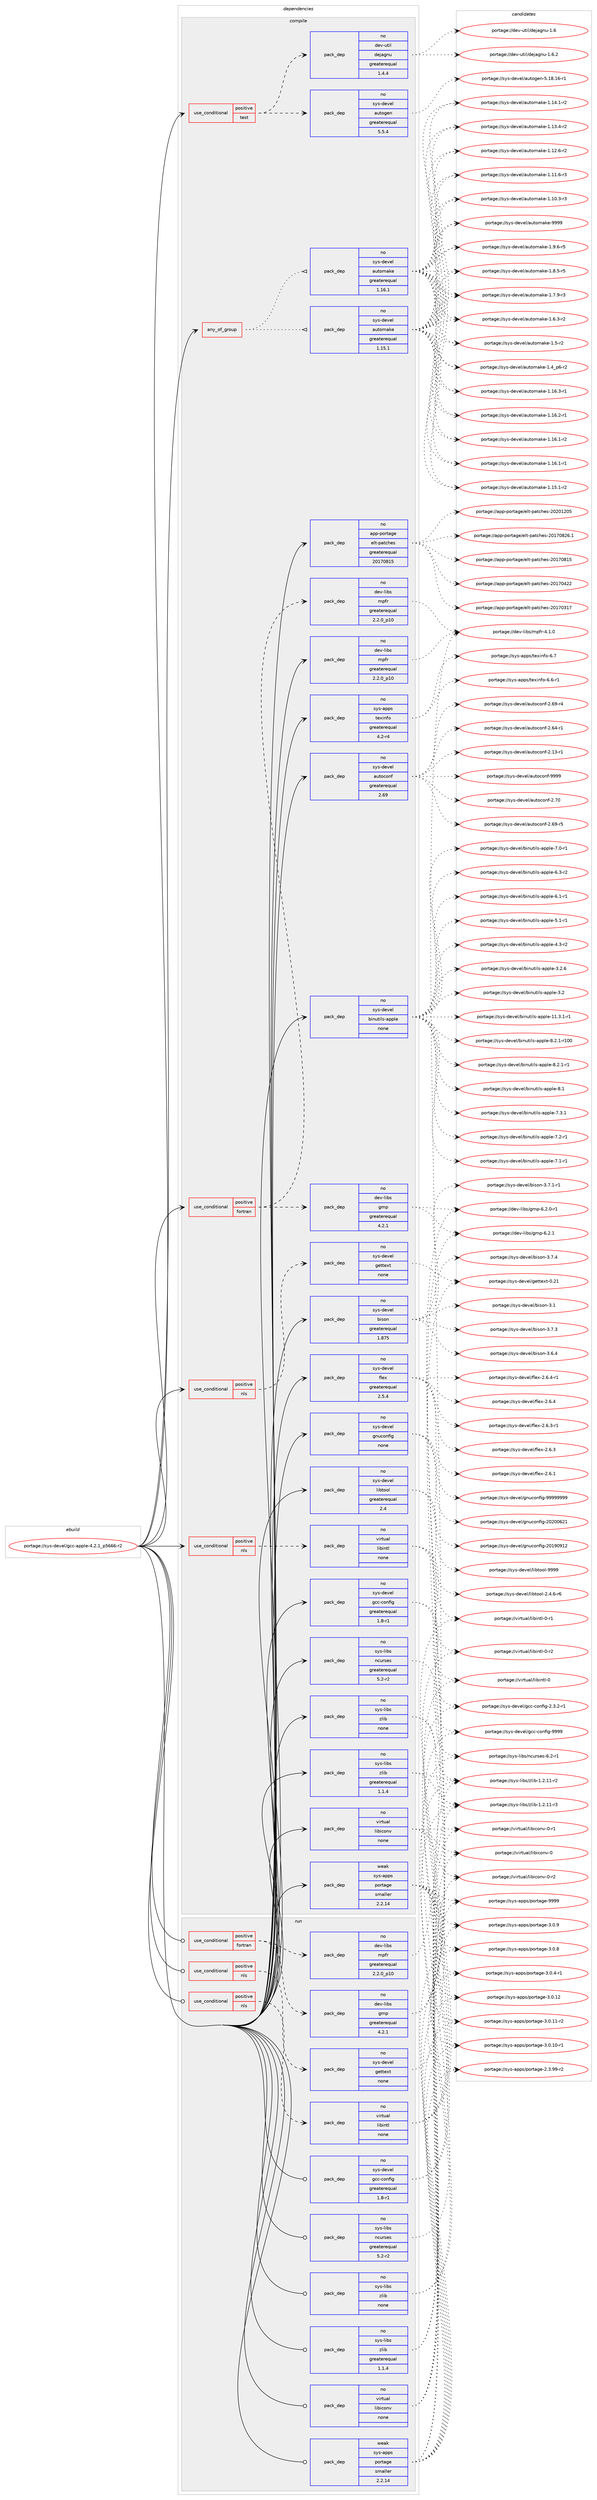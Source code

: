 digraph prolog {

# *************
# Graph options
# *************

newrank=true;
concentrate=true;
compound=true;
graph [rankdir=LR,fontname=Helvetica,fontsize=10,ranksep=1.5];#, ranksep=2.5, nodesep=0.2];
edge  [arrowhead=vee];
node  [fontname=Helvetica,fontsize=10];

# **********
# The ebuild
# **********

subgraph cluster_leftcol {
color=gray;
rank=same;
label=<<i>ebuild</i>>;
id [label="portage://sys-devel/gcc-apple-4.2.1_p5666-r2", color=red, width=4, href="../sys-devel/gcc-apple-4.2.1_p5666-r2.svg"];
}

# ****************
# The dependencies
# ****************

subgraph cluster_midcol {
color=gray;
label=<<i>dependencies</i>>;
subgraph cluster_compile {
fillcolor="#eeeeee";
style=filled;
label=<<i>compile</i>>;
subgraph any67 {
dependency4583 [label=<<TABLE BORDER="0" CELLBORDER="1" CELLSPACING="0" CELLPADDING="4"><TR><TD CELLPADDING="10">any_of_group</TD></TR></TABLE>>, shape=none, color=red];subgraph pack3448 {
dependency4584 [label=<<TABLE BORDER="0" CELLBORDER="1" CELLSPACING="0" CELLPADDING="4" WIDTH="220"><TR><TD ROWSPAN="6" CELLPADDING="30">pack_dep</TD></TR><TR><TD WIDTH="110">no</TD></TR><TR><TD>sys-devel</TD></TR><TR><TD>automake</TD></TR><TR><TD>greaterequal</TD></TR><TR><TD>1.16.1</TD></TR></TABLE>>, shape=none, color=blue];
}
dependency4583:e -> dependency4584:w [weight=20,style="dotted",arrowhead="oinv"];
subgraph pack3449 {
dependency4585 [label=<<TABLE BORDER="0" CELLBORDER="1" CELLSPACING="0" CELLPADDING="4" WIDTH="220"><TR><TD ROWSPAN="6" CELLPADDING="30">pack_dep</TD></TR><TR><TD WIDTH="110">no</TD></TR><TR><TD>sys-devel</TD></TR><TR><TD>automake</TD></TR><TR><TD>greaterequal</TD></TR><TR><TD>1.15.1</TD></TR></TABLE>>, shape=none, color=blue];
}
dependency4583:e -> dependency4585:w [weight=20,style="dotted",arrowhead="oinv"];
}
id:e -> dependency4583:w [weight=20,style="solid",arrowhead="vee"];
subgraph cond1060 {
dependency4586 [label=<<TABLE BORDER="0" CELLBORDER="1" CELLSPACING="0" CELLPADDING="4"><TR><TD ROWSPAN="3" CELLPADDING="10">use_conditional</TD></TR><TR><TD>positive</TD></TR><TR><TD>fortran</TD></TR></TABLE>>, shape=none, color=red];
subgraph pack3450 {
dependency4587 [label=<<TABLE BORDER="0" CELLBORDER="1" CELLSPACING="0" CELLPADDING="4" WIDTH="220"><TR><TD ROWSPAN="6" CELLPADDING="30">pack_dep</TD></TR><TR><TD WIDTH="110">no</TD></TR><TR><TD>dev-libs</TD></TR><TR><TD>gmp</TD></TR><TR><TD>greaterequal</TD></TR><TR><TD>4.2.1</TD></TR></TABLE>>, shape=none, color=blue];
}
dependency4586:e -> dependency4587:w [weight=20,style="dashed",arrowhead="vee"];
subgraph pack3451 {
dependency4588 [label=<<TABLE BORDER="0" CELLBORDER="1" CELLSPACING="0" CELLPADDING="4" WIDTH="220"><TR><TD ROWSPAN="6" CELLPADDING="30">pack_dep</TD></TR><TR><TD WIDTH="110">no</TD></TR><TR><TD>dev-libs</TD></TR><TR><TD>mpfr</TD></TR><TR><TD>greaterequal</TD></TR><TR><TD>2.2.0_p10</TD></TR></TABLE>>, shape=none, color=blue];
}
dependency4586:e -> dependency4588:w [weight=20,style="dashed",arrowhead="vee"];
}
id:e -> dependency4586:w [weight=20,style="solid",arrowhead="vee"];
subgraph cond1061 {
dependency4589 [label=<<TABLE BORDER="0" CELLBORDER="1" CELLSPACING="0" CELLPADDING="4"><TR><TD ROWSPAN="3" CELLPADDING="10">use_conditional</TD></TR><TR><TD>positive</TD></TR><TR><TD>nls</TD></TR></TABLE>>, shape=none, color=red];
subgraph pack3452 {
dependency4590 [label=<<TABLE BORDER="0" CELLBORDER="1" CELLSPACING="0" CELLPADDING="4" WIDTH="220"><TR><TD ROWSPAN="6" CELLPADDING="30">pack_dep</TD></TR><TR><TD WIDTH="110">no</TD></TR><TR><TD>sys-devel</TD></TR><TR><TD>gettext</TD></TR><TR><TD>none</TD></TR><TR><TD></TD></TR></TABLE>>, shape=none, color=blue];
}
dependency4589:e -> dependency4590:w [weight=20,style="dashed",arrowhead="vee"];
}
id:e -> dependency4589:w [weight=20,style="solid",arrowhead="vee"];
subgraph cond1062 {
dependency4591 [label=<<TABLE BORDER="0" CELLBORDER="1" CELLSPACING="0" CELLPADDING="4"><TR><TD ROWSPAN="3" CELLPADDING="10">use_conditional</TD></TR><TR><TD>positive</TD></TR><TR><TD>nls</TD></TR></TABLE>>, shape=none, color=red];
subgraph pack3453 {
dependency4592 [label=<<TABLE BORDER="0" CELLBORDER="1" CELLSPACING="0" CELLPADDING="4" WIDTH="220"><TR><TD ROWSPAN="6" CELLPADDING="30">pack_dep</TD></TR><TR><TD WIDTH="110">no</TD></TR><TR><TD>virtual</TD></TR><TR><TD>libintl</TD></TR><TR><TD>none</TD></TR><TR><TD></TD></TR></TABLE>>, shape=none, color=blue];
}
dependency4591:e -> dependency4592:w [weight=20,style="dashed",arrowhead="vee"];
}
id:e -> dependency4591:w [weight=20,style="solid",arrowhead="vee"];
subgraph cond1063 {
dependency4593 [label=<<TABLE BORDER="0" CELLBORDER="1" CELLSPACING="0" CELLPADDING="4"><TR><TD ROWSPAN="3" CELLPADDING="10">use_conditional</TD></TR><TR><TD>positive</TD></TR><TR><TD>test</TD></TR></TABLE>>, shape=none, color=red];
subgraph pack3454 {
dependency4594 [label=<<TABLE BORDER="0" CELLBORDER="1" CELLSPACING="0" CELLPADDING="4" WIDTH="220"><TR><TD ROWSPAN="6" CELLPADDING="30">pack_dep</TD></TR><TR><TD WIDTH="110">no</TD></TR><TR><TD>dev-util</TD></TR><TR><TD>dejagnu</TD></TR><TR><TD>greaterequal</TD></TR><TR><TD>1.4.4</TD></TR></TABLE>>, shape=none, color=blue];
}
dependency4593:e -> dependency4594:w [weight=20,style="dashed",arrowhead="vee"];
subgraph pack3455 {
dependency4595 [label=<<TABLE BORDER="0" CELLBORDER="1" CELLSPACING="0" CELLPADDING="4" WIDTH="220"><TR><TD ROWSPAN="6" CELLPADDING="30">pack_dep</TD></TR><TR><TD WIDTH="110">no</TD></TR><TR><TD>sys-devel</TD></TR><TR><TD>autogen</TD></TR><TR><TD>greaterequal</TD></TR><TR><TD>5.5.4</TD></TR></TABLE>>, shape=none, color=blue];
}
dependency4593:e -> dependency4595:w [weight=20,style="dashed",arrowhead="vee"];
}
id:e -> dependency4593:w [weight=20,style="solid",arrowhead="vee"];
subgraph pack3456 {
dependency4596 [label=<<TABLE BORDER="0" CELLBORDER="1" CELLSPACING="0" CELLPADDING="4" WIDTH="220"><TR><TD ROWSPAN="6" CELLPADDING="30">pack_dep</TD></TR><TR><TD WIDTH="110">no</TD></TR><TR><TD>app-portage</TD></TR><TR><TD>elt-patches</TD></TR><TR><TD>greaterequal</TD></TR><TR><TD>20170815</TD></TR></TABLE>>, shape=none, color=blue];
}
id:e -> dependency4596:w [weight=20,style="solid",arrowhead="vee"];
subgraph pack3457 {
dependency4597 [label=<<TABLE BORDER="0" CELLBORDER="1" CELLSPACING="0" CELLPADDING="4" WIDTH="220"><TR><TD ROWSPAN="6" CELLPADDING="30">pack_dep</TD></TR><TR><TD WIDTH="110">no</TD></TR><TR><TD>dev-libs</TD></TR><TR><TD>mpfr</TD></TR><TR><TD>greaterequal</TD></TR><TR><TD>2.2.0_p10</TD></TR></TABLE>>, shape=none, color=blue];
}
id:e -> dependency4597:w [weight=20,style="solid",arrowhead="vee"];
subgraph pack3458 {
dependency4598 [label=<<TABLE BORDER="0" CELLBORDER="1" CELLSPACING="0" CELLPADDING="4" WIDTH="220"><TR><TD ROWSPAN="6" CELLPADDING="30">pack_dep</TD></TR><TR><TD WIDTH="110">no</TD></TR><TR><TD>sys-apps</TD></TR><TR><TD>texinfo</TD></TR><TR><TD>greaterequal</TD></TR><TR><TD>4.2-r4</TD></TR></TABLE>>, shape=none, color=blue];
}
id:e -> dependency4598:w [weight=20,style="solid",arrowhead="vee"];
subgraph pack3459 {
dependency4599 [label=<<TABLE BORDER="0" CELLBORDER="1" CELLSPACING="0" CELLPADDING="4" WIDTH="220"><TR><TD ROWSPAN="6" CELLPADDING="30">pack_dep</TD></TR><TR><TD WIDTH="110">no</TD></TR><TR><TD>sys-devel</TD></TR><TR><TD>autoconf</TD></TR><TR><TD>greaterequal</TD></TR><TR><TD>2.69</TD></TR></TABLE>>, shape=none, color=blue];
}
id:e -> dependency4599:w [weight=20,style="solid",arrowhead="vee"];
subgraph pack3460 {
dependency4600 [label=<<TABLE BORDER="0" CELLBORDER="1" CELLSPACING="0" CELLPADDING="4" WIDTH="220"><TR><TD ROWSPAN="6" CELLPADDING="30">pack_dep</TD></TR><TR><TD WIDTH="110">no</TD></TR><TR><TD>sys-devel</TD></TR><TR><TD>binutils-apple</TD></TR><TR><TD>none</TD></TR><TR><TD></TD></TR></TABLE>>, shape=none, color=blue];
}
id:e -> dependency4600:w [weight=20,style="solid",arrowhead="vee"];
subgraph pack3461 {
dependency4601 [label=<<TABLE BORDER="0" CELLBORDER="1" CELLSPACING="0" CELLPADDING="4" WIDTH="220"><TR><TD ROWSPAN="6" CELLPADDING="30">pack_dep</TD></TR><TR><TD WIDTH="110">no</TD></TR><TR><TD>sys-devel</TD></TR><TR><TD>bison</TD></TR><TR><TD>greaterequal</TD></TR><TR><TD>1.875</TD></TR></TABLE>>, shape=none, color=blue];
}
id:e -> dependency4601:w [weight=20,style="solid",arrowhead="vee"];
subgraph pack3462 {
dependency4602 [label=<<TABLE BORDER="0" CELLBORDER="1" CELLSPACING="0" CELLPADDING="4" WIDTH="220"><TR><TD ROWSPAN="6" CELLPADDING="30">pack_dep</TD></TR><TR><TD WIDTH="110">no</TD></TR><TR><TD>sys-devel</TD></TR><TR><TD>flex</TD></TR><TR><TD>greaterequal</TD></TR><TR><TD>2.5.4</TD></TR></TABLE>>, shape=none, color=blue];
}
id:e -> dependency4602:w [weight=20,style="solid",arrowhead="vee"];
subgraph pack3463 {
dependency4603 [label=<<TABLE BORDER="0" CELLBORDER="1" CELLSPACING="0" CELLPADDING="4" WIDTH="220"><TR><TD ROWSPAN="6" CELLPADDING="30">pack_dep</TD></TR><TR><TD WIDTH="110">no</TD></TR><TR><TD>sys-devel</TD></TR><TR><TD>gcc-config</TD></TR><TR><TD>greaterequal</TD></TR><TR><TD>1.8-r1</TD></TR></TABLE>>, shape=none, color=blue];
}
id:e -> dependency4603:w [weight=20,style="solid",arrowhead="vee"];
subgraph pack3464 {
dependency4604 [label=<<TABLE BORDER="0" CELLBORDER="1" CELLSPACING="0" CELLPADDING="4" WIDTH="220"><TR><TD ROWSPAN="6" CELLPADDING="30">pack_dep</TD></TR><TR><TD WIDTH="110">no</TD></TR><TR><TD>sys-devel</TD></TR><TR><TD>gnuconfig</TD></TR><TR><TD>none</TD></TR><TR><TD></TD></TR></TABLE>>, shape=none, color=blue];
}
id:e -> dependency4604:w [weight=20,style="solid",arrowhead="vee"];
subgraph pack3465 {
dependency4605 [label=<<TABLE BORDER="0" CELLBORDER="1" CELLSPACING="0" CELLPADDING="4" WIDTH="220"><TR><TD ROWSPAN="6" CELLPADDING="30">pack_dep</TD></TR><TR><TD WIDTH="110">no</TD></TR><TR><TD>sys-devel</TD></TR><TR><TD>libtool</TD></TR><TR><TD>greaterequal</TD></TR><TR><TD>2.4</TD></TR></TABLE>>, shape=none, color=blue];
}
id:e -> dependency4605:w [weight=20,style="solid",arrowhead="vee"];
subgraph pack3466 {
dependency4606 [label=<<TABLE BORDER="0" CELLBORDER="1" CELLSPACING="0" CELLPADDING="4" WIDTH="220"><TR><TD ROWSPAN="6" CELLPADDING="30">pack_dep</TD></TR><TR><TD WIDTH="110">no</TD></TR><TR><TD>sys-libs</TD></TR><TR><TD>ncurses</TD></TR><TR><TD>greaterequal</TD></TR><TR><TD>5.2-r2</TD></TR></TABLE>>, shape=none, color=blue];
}
id:e -> dependency4606:w [weight=20,style="solid",arrowhead="vee"];
subgraph pack3467 {
dependency4607 [label=<<TABLE BORDER="0" CELLBORDER="1" CELLSPACING="0" CELLPADDING="4" WIDTH="220"><TR><TD ROWSPAN="6" CELLPADDING="30">pack_dep</TD></TR><TR><TD WIDTH="110">no</TD></TR><TR><TD>sys-libs</TD></TR><TR><TD>zlib</TD></TR><TR><TD>greaterequal</TD></TR><TR><TD>1.1.4</TD></TR></TABLE>>, shape=none, color=blue];
}
id:e -> dependency4607:w [weight=20,style="solid",arrowhead="vee"];
subgraph pack3468 {
dependency4608 [label=<<TABLE BORDER="0" CELLBORDER="1" CELLSPACING="0" CELLPADDING="4" WIDTH="220"><TR><TD ROWSPAN="6" CELLPADDING="30">pack_dep</TD></TR><TR><TD WIDTH="110">no</TD></TR><TR><TD>sys-libs</TD></TR><TR><TD>zlib</TD></TR><TR><TD>none</TD></TR><TR><TD></TD></TR></TABLE>>, shape=none, color=blue];
}
id:e -> dependency4608:w [weight=20,style="solid",arrowhead="vee"];
subgraph pack3469 {
dependency4609 [label=<<TABLE BORDER="0" CELLBORDER="1" CELLSPACING="0" CELLPADDING="4" WIDTH="220"><TR><TD ROWSPAN="6" CELLPADDING="30">pack_dep</TD></TR><TR><TD WIDTH="110">no</TD></TR><TR><TD>virtual</TD></TR><TR><TD>libiconv</TD></TR><TR><TD>none</TD></TR><TR><TD></TD></TR></TABLE>>, shape=none, color=blue];
}
id:e -> dependency4609:w [weight=20,style="solid",arrowhead="vee"];
subgraph pack3470 {
dependency4610 [label=<<TABLE BORDER="0" CELLBORDER="1" CELLSPACING="0" CELLPADDING="4" WIDTH="220"><TR><TD ROWSPAN="6" CELLPADDING="30">pack_dep</TD></TR><TR><TD WIDTH="110">weak</TD></TR><TR><TD>sys-apps</TD></TR><TR><TD>portage</TD></TR><TR><TD>smaller</TD></TR><TR><TD>2.2.14</TD></TR></TABLE>>, shape=none, color=blue];
}
id:e -> dependency4610:w [weight=20,style="solid",arrowhead="vee"];
}
subgraph cluster_compileandrun {
fillcolor="#eeeeee";
style=filled;
label=<<i>compile and run</i>>;
}
subgraph cluster_run {
fillcolor="#eeeeee";
style=filled;
label=<<i>run</i>>;
subgraph cond1064 {
dependency4611 [label=<<TABLE BORDER="0" CELLBORDER="1" CELLSPACING="0" CELLPADDING="4"><TR><TD ROWSPAN="3" CELLPADDING="10">use_conditional</TD></TR><TR><TD>positive</TD></TR><TR><TD>fortran</TD></TR></TABLE>>, shape=none, color=red];
subgraph pack3471 {
dependency4612 [label=<<TABLE BORDER="0" CELLBORDER="1" CELLSPACING="0" CELLPADDING="4" WIDTH="220"><TR><TD ROWSPAN="6" CELLPADDING="30">pack_dep</TD></TR><TR><TD WIDTH="110">no</TD></TR><TR><TD>dev-libs</TD></TR><TR><TD>gmp</TD></TR><TR><TD>greaterequal</TD></TR><TR><TD>4.2.1</TD></TR></TABLE>>, shape=none, color=blue];
}
dependency4611:e -> dependency4612:w [weight=20,style="dashed",arrowhead="vee"];
subgraph pack3472 {
dependency4613 [label=<<TABLE BORDER="0" CELLBORDER="1" CELLSPACING="0" CELLPADDING="4" WIDTH="220"><TR><TD ROWSPAN="6" CELLPADDING="30">pack_dep</TD></TR><TR><TD WIDTH="110">no</TD></TR><TR><TD>dev-libs</TD></TR><TR><TD>mpfr</TD></TR><TR><TD>greaterequal</TD></TR><TR><TD>2.2.0_p10</TD></TR></TABLE>>, shape=none, color=blue];
}
dependency4611:e -> dependency4613:w [weight=20,style="dashed",arrowhead="vee"];
}
id:e -> dependency4611:w [weight=20,style="solid",arrowhead="odot"];
subgraph cond1065 {
dependency4614 [label=<<TABLE BORDER="0" CELLBORDER="1" CELLSPACING="0" CELLPADDING="4"><TR><TD ROWSPAN="3" CELLPADDING="10">use_conditional</TD></TR><TR><TD>positive</TD></TR><TR><TD>nls</TD></TR></TABLE>>, shape=none, color=red];
subgraph pack3473 {
dependency4615 [label=<<TABLE BORDER="0" CELLBORDER="1" CELLSPACING="0" CELLPADDING="4" WIDTH="220"><TR><TD ROWSPAN="6" CELLPADDING="30">pack_dep</TD></TR><TR><TD WIDTH="110">no</TD></TR><TR><TD>sys-devel</TD></TR><TR><TD>gettext</TD></TR><TR><TD>none</TD></TR><TR><TD></TD></TR></TABLE>>, shape=none, color=blue];
}
dependency4614:e -> dependency4615:w [weight=20,style="dashed",arrowhead="vee"];
}
id:e -> dependency4614:w [weight=20,style="solid",arrowhead="odot"];
subgraph cond1066 {
dependency4616 [label=<<TABLE BORDER="0" CELLBORDER="1" CELLSPACING="0" CELLPADDING="4"><TR><TD ROWSPAN="3" CELLPADDING="10">use_conditional</TD></TR><TR><TD>positive</TD></TR><TR><TD>nls</TD></TR></TABLE>>, shape=none, color=red];
subgraph pack3474 {
dependency4617 [label=<<TABLE BORDER="0" CELLBORDER="1" CELLSPACING="0" CELLPADDING="4" WIDTH="220"><TR><TD ROWSPAN="6" CELLPADDING="30">pack_dep</TD></TR><TR><TD WIDTH="110">no</TD></TR><TR><TD>virtual</TD></TR><TR><TD>libintl</TD></TR><TR><TD>none</TD></TR><TR><TD></TD></TR></TABLE>>, shape=none, color=blue];
}
dependency4616:e -> dependency4617:w [weight=20,style="dashed",arrowhead="vee"];
}
id:e -> dependency4616:w [weight=20,style="solid",arrowhead="odot"];
subgraph pack3475 {
dependency4618 [label=<<TABLE BORDER="0" CELLBORDER="1" CELLSPACING="0" CELLPADDING="4" WIDTH="220"><TR><TD ROWSPAN="6" CELLPADDING="30">pack_dep</TD></TR><TR><TD WIDTH="110">no</TD></TR><TR><TD>sys-devel</TD></TR><TR><TD>gcc-config</TD></TR><TR><TD>greaterequal</TD></TR><TR><TD>1.8-r1</TD></TR></TABLE>>, shape=none, color=blue];
}
id:e -> dependency4618:w [weight=20,style="solid",arrowhead="odot"];
subgraph pack3476 {
dependency4619 [label=<<TABLE BORDER="0" CELLBORDER="1" CELLSPACING="0" CELLPADDING="4" WIDTH="220"><TR><TD ROWSPAN="6" CELLPADDING="30">pack_dep</TD></TR><TR><TD WIDTH="110">no</TD></TR><TR><TD>sys-libs</TD></TR><TR><TD>ncurses</TD></TR><TR><TD>greaterequal</TD></TR><TR><TD>5.2-r2</TD></TR></TABLE>>, shape=none, color=blue];
}
id:e -> dependency4619:w [weight=20,style="solid",arrowhead="odot"];
subgraph pack3477 {
dependency4620 [label=<<TABLE BORDER="0" CELLBORDER="1" CELLSPACING="0" CELLPADDING="4" WIDTH="220"><TR><TD ROWSPAN="6" CELLPADDING="30">pack_dep</TD></TR><TR><TD WIDTH="110">no</TD></TR><TR><TD>sys-libs</TD></TR><TR><TD>zlib</TD></TR><TR><TD>greaterequal</TD></TR><TR><TD>1.1.4</TD></TR></TABLE>>, shape=none, color=blue];
}
id:e -> dependency4620:w [weight=20,style="solid",arrowhead="odot"];
subgraph pack3478 {
dependency4621 [label=<<TABLE BORDER="0" CELLBORDER="1" CELLSPACING="0" CELLPADDING="4" WIDTH="220"><TR><TD ROWSPAN="6" CELLPADDING="30">pack_dep</TD></TR><TR><TD WIDTH="110">no</TD></TR><TR><TD>sys-libs</TD></TR><TR><TD>zlib</TD></TR><TR><TD>none</TD></TR><TR><TD></TD></TR></TABLE>>, shape=none, color=blue];
}
id:e -> dependency4621:w [weight=20,style="solid",arrowhead="odot"];
subgraph pack3479 {
dependency4622 [label=<<TABLE BORDER="0" CELLBORDER="1" CELLSPACING="0" CELLPADDING="4" WIDTH="220"><TR><TD ROWSPAN="6" CELLPADDING="30">pack_dep</TD></TR><TR><TD WIDTH="110">no</TD></TR><TR><TD>virtual</TD></TR><TR><TD>libiconv</TD></TR><TR><TD>none</TD></TR><TR><TD></TD></TR></TABLE>>, shape=none, color=blue];
}
id:e -> dependency4622:w [weight=20,style="solid",arrowhead="odot"];
subgraph pack3480 {
dependency4623 [label=<<TABLE BORDER="0" CELLBORDER="1" CELLSPACING="0" CELLPADDING="4" WIDTH="220"><TR><TD ROWSPAN="6" CELLPADDING="30">pack_dep</TD></TR><TR><TD WIDTH="110">weak</TD></TR><TR><TD>sys-apps</TD></TR><TR><TD>portage</TD></TR><TR><TD>smaller</TD></TR><TR><TD>2.2.14</TD></TR></TABLE>>, shape=none, color=blue];
}
id:e -> dependency4623:w [weight=20,style="solid",arrowhead="odot"];
}
}

# **************
# The candidates
# **************

subgraph cluster_choices {
rank=same;
color=gray;
label=<<i>candidates</i>>;

subgraph choice3448 {
color=black;
nodesep=1;
choice115121115451001011181011084797117116111109971071014557575757 [label="portage://sys-devel/automake-9999", color=red, width=4,href="../sys-devel/automake-9999.svg"];
choice115121115451001011181011084797117116111109971071014549465746544511453 [label="portage://sys-devel/automake-1.9.6-r5", color=red, width=4,href="../sys-devel/automake-1.9.6-r5.svg"];
choice115121115451001011181011084797117116111109971071014549465646534511453 [label="portage://sys-devel/automake-1.8.5-r5", color=red, width=4,href="../sys-devel/automake-1.8.5-r5.svg"];
choice115121115451001011181011084797117116111109971071014549465546574511451 [label="portage://sys-devel/automake-1.7.9-r3", color=red, width=4,href="../sys-devel/automake-1.7.9-r3.svg"];
choice115121115451001011181011084797117116111109971071014549465446514511450 [label="portage://sys-devel/automake-1.6.3-r2", color=red, width=4,href="../sys-devel/automake-1.6.3-r2.svg"];
choice11512111545100101118101108479711711611110997107101454946534511450 [label="portage://sys-devel/automake-1.5-r2", color=red, width=4,href="../sys-devel/automake-1.5-r2.svg"];
choice115121115451001011181011084797117116111109971071014549465295112544511450 [label="portage://sys-devel/automake-1.4_p6-r2", color=red, width=4,href="../sys-devel/automake-1.4_p6-r2.svg"];
choice11512111545100101118101108479711711611110997107101454946495446514511449 [label="portage://sys-devel/automake-1.16.3-r1", color=red, width=4,href="../sys-devel/automake-1.16.3-r1.svg"];
choice11512111545100101118101108479711711611110997107101454946495446504511449 [label="portage://sys-devel/automake-1.16.2-r1", color=red, width=4,href="../sys-devel/automake-1.16.2-r1.svg"];
choice11512111545100101118101108479711711611110997107101454946495446494511450 [label="portage://sys-devel/automake-1.16.1-r2", color=red, width=4,href="../sys-devel/automake-1.16.1-r2.svg"];
choice11512111545100101118101108479711711611110997107101454946495446494511449 [label="portage://sys-devel/automake-1.16.1-r1", color=red, width=4,href="../sys-devel/automake-1.16.1-r1.svg"];
choice11512111545100101118101108479711711611110997107101454946495346494511450 [label="portage://sys-devel/automake-1.15.1-r2", color=red, width=4,href="../sys-devel/automake-1.15.1-r2.svg"];
choice11512111545100101118101108479711711611110997107101454946495246494511450 [label="portage://sys-devel/automake-1.14.1-r2", color=red, width=4,href="../sys-devel/automake-1.14.1-r2.svg"];
choice11512111545100101118101108479711711611110997107101454946495146524511450 [label="portage://sys-devel/automake-1.13.4-r2", color=red, width=4,href="../sys-devel/automake-1.13.4-r2.svg"];
choice11512111545100101118101108479711711611110997107101454946495046544511450 [label="portage://sys-devel/automake-1.12.6-r2", color=red, width=4,href="../sys-devel/automake-1.12.6-r2.svg"];
choice11512111545100101118101108479711711611110997107101454946494946544511451 [label="portage://sys-devel/automake-1.11.6-r3", color=red, width=4,href="../sys-devel/automake-1.11.6-r3.svg"];
choice11512111545100101118101108479711711611110997107101454946494846514511451 [label="portage://sys-devel/automake-1.10.3-r3", color=red, width=4,href="../sys-devel/automake-1.10.3-r3.svg"];
dependency4584:e -> choice115121115451001011181011084797117116111109971071014557575757:w [style=dotted,weight="100"];
dependency4584:e -> choice115121115451001011181011084797117116111109971071014549465746544511453:w [style=dotted,weight="100"];
dependency4584:e -> choice115121115451001011181011084797117116111109971071014549465646534511453:w [style=dotted,weight="100"];
dependency4584:e -> choice115121115451001011181011084797117116111109971071014549465546574511451:w [style=dotted,weight="100"];
dependency4584:e -> choice115121115451001011181011084797117116111109971071014549465446514511450:w [style=dotted,weight="100"];
dependency4584:e -> choice11512111545100101118101108479711711611110997107101454946534511450:w [style=dotted,weight="100"];
dependency4584:e -> choice115121115451001011181011084797117116111109971071014549465295112544511450:w [style=dotted,weight="100"];
dependency4584:e -> choice11512111545100101118101108479711711611110997107101454946495446514511449:w [style=dotted,weight="100"];
dependency4584:e -> choice11512111545100101118101108479711711611110997107101454946495446504511449:w [style=dotted,weight="100"];
dependency4584:e -> choice11512111545100101118101108479711711611110997107101454946495446494511450:w [style=dotted,weight="100"];
dependency4584:e -> choice11512111545100101118101108479711711611110997107101454946495446494511449:w [style=dotted,weight="100"];
dependency4584:e -> choice11512111545100101118101108479711711611110997107101454946495346494511450:w [style=dotted,weight="100"];
dependency4584:e -> choice11512111545100101118101108479711711611110997107101454946495246494511450:w [style=dotted,weight="100"];
dependency4584:e -> choice11512111545100101118101108479711711611110997107101454946495146524511450:w [style=dotted,weight="100"];
dependency4584:e -> choice11512111545100101118101108479711711611110997107101454946495046544511450:w [style=dotted,weight="100"];
dependency4584:e -> choice11512111545100101118101108479711711611110997107101454946494946544511451:w [style=dotted,weight="100"];
dependency4584:e -> choice11512111545100101118101108479711711611110997107101454946494846514511451:w [style=dotted,weight="100"];
}
subgraph choice3449 {
color=black;
nodesep=1;
choice115121115451001011181011084797117116111109971071014557575757 [label="portage://sys-devel/automake-9999", color=red, width=4,href="../sys-devel/automake-9999.svg"];
choice115121115451001011181011084797117116111109971071014549465746544511453 [label="portage://sys-devel/automake-1.9.6-r5", color=red, width=4,href="../sys-devel/automake-1.9.6-r5.svg"];
choice115121115451001011181011084797117116111109971071014549465646534511453 [label="portage://sys-devel/automake-1.8.5-r5", color=red, width=4,href="../sys-devel/automake-1.8.5-r5.svg"];
choice115121115451001011181011084797117116111109971071014549465546574511451 [label="portage://sys-devel/automake-1.7.9-r3", color=red, width=4,href="../sys-devel/automake-1.7.9-r3.svg"];
choice115121115451001011181011084797117116111109971071014549465446514511450 [label="portage://sys-devel/automake-1.6.3-r2", color=red, width=4,href="../sys-devel/automake-1.6.3-r2.svg"];
choice11512111545100101118101108479711711611110997107101454946534511450 [label="portage://sys-devel/automake-1.5-r2", color=red, width=4,href="../sys-devel/automake-1.5-r2.svg"];
choice115121115451001011181011084797117116111109971071014549465295112544511450 [label="portage://sys-devel/automake-1.4_p6-r2", color=red, width=4,href="../sys-devel/automake-1.4_p6-r2.svg"];
choice11512111545100101118101108479711711611110997107101454946495446514511449 [label="portage://sys-devel/automake-1.16.3-r1", color=red, width=4,href="../sys-devel/automake-1.16.3-r1.svg"];
choice11512111545100101118101108479711711611110997107101454946495446504511449 [label="portage://sys-devel/automake-1.16.2-r1", color=red, width=4,href="../sys-devel/automake-1.16.2-r1.svg"];
choice11512111545100101118101108479711711611110997107101454946495446494511450 [label="portage://sys-devel/automake-1.16.1-r2", color=red, width=4,href="../sys-devel/automake-1.16.1-r2.svg"];
choice11512111545100101118101108479711711611110997107101454946495446494511449 [label="portage://sys-devel/automake-1.16.1-r1", color=red, width=4,href="../sys-devel/automake-1.16.1-r1.svg"];
choice11512111545100101118101108479711711611110997107101454946495346494511450 [label="portage://sys-devel/automake-1.15.1-r2", color=red, width=4,href="../sys-devel/automake-1.15.1-r2.svg"];
choice11512111545100101118101108479711711611110997107101454946495246494511450 [label="portage://sys-devel/automake-1.14.1-r2", color=red, width=4,href="../sys-devel/automake-1.14.1-r2.svg"];
choice11512111545100101118101108479711711611110997107101454946495146524511450 [label="portage://sys-devel/automake-1.13.4-r2", color=red, width=4,href="../sys-devel/automake-1.13.4-r2.svg"];
choice11512111545100101118101108479711711611110997107101454946495046544511450 [label="portage://sys-devel/automake-1.12.6-r2", color=red, width=4,href="../sys-devel/automake-1.12.6-r2.svg"];
choice11512111545100101118101108479711711611110997107101454946494946544511451 [label="portage://sys-devel/automake-1.11.6-r3", color=red, width=4,href="../sys-devel/automake-1.11.6-r3.svg"];
choice11512111545100101118101108479711711611110997107101454946494846514511451 [label="portage://sys-devel/automake-1.10.3-r3", color=red, width=4,href="../sys-devel/automake-1.10.3-r3.svg"];
dependency4585:e -> choice115121115451001011181011084797117116111109971071014557575757:w [style=dotted,weight="100"];
dependency4585:e -> choice115121115451001011181011084797117116111109971071014549465746544511453:w [style=dotted,weight="100"];
dependency4585:e -> choice115121115451001011181011084797117116111109971071014549465646534511453:w [style=dotted,weight="100"];
dependency4585:e -> choice115121115451001011181011084797117116111109971071014549465546574511451:w [style=dotted,weight="100"];
dependency4585:e -> choice115121115451001011181011084797117116111109971071014549465446514511450:w [style=dotted,weight="100"];
dependency4585:e -> choice11512111545100101118101108479711711611110997107101454946534511450:w [style=dotted,weight="100"];
dependency4585:e -> choice115121115451001011181011084797117116111109971071014549465295112544511450:w [style=dotted,weight="100"];
dependency4585:e -> choice11512111545100101118101108479711711611110997107101454946495446514511449:w [style=dotted,weight="100"];
dependency4585:e -> choice11512111545100101118101108479711711611110997107101454946495446504511449:w [style=dotted,weight="100"];
dependency4585:e -> choice11512111545100101118101108479711711611110997107101454946495446494511450:w [style=dotted,weight="100"];
dependency4585:e -> choice11512111545100101118101108479711711611110997107101454946495446494511449:w [style=dotted,weight="100"];
dependency4585:e -> choice11512111545100101118101108479711711611110997107101454946495346494511450:w [style=dotted,weight="100"];
dependency4585:e -> choice11512111545100101118101108479711711611110997107101454946495246494511450:w [style=dotted,weight="100"];
dependency4585:e -> choice11512111545100101118101108479711711611110997107101454946495146524511450:w [style=dotted,weight="100"];
dependency4585:e -> choice11512111545100101118101108479711711611110997107101454946495046544511450:w [style=dotted,weight="100"];
dependency4585:e -> choice11512111545100101118101108479711711611110997107101454946494946544511451:w [style=dotted,weight="100"];
dependency4585:e -> choice11512111545100101118101108479711711611110997107101454946494846514511451:w [style=dotted,weight="100"];
}
subgraph choice3450 {
color=black;
nodesep=1;
choice100101118451081059811547103109112455446504649 [label="portage://dev-libs/gmp-6.2.1", color=red, width=4,href="../dev-libs/gmp-6.2.1.svg"];
choice1001011184510810598115471031091124554465046484511449 [label="portage://dev-libs/gmp-6.2.0-r1", color=red, width=4,href="../dev-libs/gmp-6.2.0-r1.svg"];
dependency4587:e -> choice100101118451081059811547103109112455446504649:w [style=dotted,weight="100"];
dependency4587:e -> choice1001011184510810598115471031091124554465046484511449:w [style=dotted,weight="100"];
}
subgraph choice3451 {
color=black;
nodesep=1;
choice100101118451081059811547109112102114455246494648 [label="portage://dev-libs/mpfr-4.1.0", color=red, width=4,href="../dev-libs/mpfr-4.1.0.svg"];
dependency4588:e -> choice100101118451081059811547109112102114455246494648:w [style=dotted,weight="100"];
}
subgraph choice3452 {
color=black;
nodesep=1;
choice11512111545100101118101108471031011161161011201164548465049 [label="portage://sys-devel/gettext-0.21", color=red, width=4,href="../sys-devel/gettext-0.21.svg"];
dependency4590:e -> choice11512111545100101118101108471031011161161011201164548465049:w [style=dotted,weight="100"];
}
subgraph choice3453 {
color=black;
nodesep=1;
choice11810511411611797108471081059810511011610845484511450 [label="portage://virtual/libintl-0-r2", color=red, width=4,href="../virtual/libintl-0-r2.svg"];
choice11810511411611797108471081059810511011610845484511449 [label="portage://virtual/libintl-0-r1", color=red, width=4,href="../virtual/libintl-0-r1.svg"];
choice1181051141161179710847108105981051101161084548 [label="portage://virtual/libintl-0", color=red, width=4,href="../virtual/libintl-0.svg"];
dependency4592:e -> choice11810511411611797108471081059810511011610845484511450:w [style=dotted,weight="100"];
dependency4592:e -> choice11810511411611797108471081059810511011610845484511449:w [style=dotted,weight="100"];
dependency4592:e -> choice1181051141161179710847108105981051101161084548:w [style=dotted,weight="100"];
}
subgraph choice3454 {
color=black;
nodesep=1;
choice100101118451171161051084710010110697103110117454946544650 [label="portage://dev-util/dejagnu-1.6.2", color=red, width=4,href="../dev-util/dejagnu-1.6.2.svg"];
choice10010111845117116105108471001011069710311011745494654 [label="portage://dev-util/dejagnu-1.6", color=red, width=4,href="../dev-util/dejagnu-1.6.svg"];
dependency4594:e -> choice100101118451171161051084710010110697103110117454946544650:w [style=dotted,weight="100"];
dependency4594:e -> choice10010111845117116105108471001011069710311011745494654:w [style=dotted,weight="100"];
}
subgraph choice3455 {
color=black;
nodesep=1;
choice11512111545100101118101108479711711611110310111045534649564649544511449 [label="portage://sys-devel/autogen-5.18.16-r1", color=red, width=4,href="../sys-devel/autogen-5.18.16-r1.svg"];
dependency4595:e -> choice11512111545100101118101108479711711611110310111045534649564649544511449:w [style=dotted,weight="100"];
}
subgraph choice3456 {
color=black;
nodesep=1;
choice97112112451121111141169710310147101108116451129711699104101115455048504849504853 [label="portage://app-portage/elt-patches-20201205", color=red, width=4,href="../app-portage/elt-patches-20201205.svg"];
choice971121124511211111411697103101471011081164511297116991041011154550484955485650544649 [label="portage://app-portage/elt-patches-20170826.1", color=red, width=4,href="../app-portage/elt-patches-20170826.1.svg"];
choice97112112451121111141169710310147101108116451129711699104101115455048495548564953 [label="portage://app-portage/elt-patches-20170815", color=red, width=4,href="../app-portage/elt-patches-20170815.svg"];
choice97112112451121111141169710310147101108116451129711699104101115455048495548525050 [label="portage://app-portage/elt-patches-20170422", color=red, width=4,href="../app-portage/elt-patches-20170422.svg"];
choice97112112451121111141169710310147101108116451129711699104101115455048495548514955 [label="portage://app-portage/elt-patches-20170317", color=red, width=4,href="../app-portage/elt-patches-20170317.svg"];
dependency4596:e -> choice97112112451121111141169710310147101108116451129711699104101115455048504849504853:w [style=dotted,weight="100"];
dependency4596:e -> choice971121124511211111411697103101471011081164511297116991041011154550484955485650544649:w [style=dotted,weight="100"];
dependency4596:e -> choice97112112451121111141169710310147101108116451129711699104101115455048495548564953:w [style=dotted,weight="100"];
dependency4596:e -> choice97112112451121111141169710310147101108116451129711699104101115455048495548525050:w [style=dotted,weight="100"];
dependency4596:e -> choice97112112451121111141169710310147101108116451129711699104101115455048495548514955:w [style=dotted,weight="100"];
}
subgraph choice3457 {
color=black;
nodesep=1;
choice100101118451081059811547109112102114455246494648 [label="portage://dev-libs/mpfr-4.1.0", color=red, width=4,href="../dev-libs/mpfr-4.1.0.svg"];
dependency4597:e -> choice100101118451081059811547109112102114455246494648:w [style=dotted,weight="100"];
}
subgraph choice3458 {
color=black;
nodesep=1;
choice11512111545971121121154711610112010511010211145544655 [label="portage://sys-apps/texinfo-6.7", color=red, width=4,href="../sys-apps/texinfo-6.7.svg"];
choice115121115459711211211547116101120105110102111455446544511449 [label="portage://sys-apps/texinfo-6.6-r1", color=red, width=4,href="../sys-apps/texinfo-6.6-r1.svg"];
dependency4598:e -> choice11512111545971121121154711610112010511010211145544655:w [style=dotted,weight="100"];
dependency4598:e -> choice115121115459711211211547116101120105110102111455446544511449:w [style=dotted,weight="100"];
}
subgraph choice3459 {
color=black;
nodesep=1;
choice115121115451001011181011084797117116111991111101024557575757 [label="portage://sys-devel/autoconf-9999", color=red, width=4,href="../sys-devel/autoconf-9999.svg"];
choice115121115451001011181011084797117116111991111101024550465548 [label="portage://sys-devel/autoconf-2.70", color=red, width=4,href="../sys-devel/autoconf-2.70.svg"];
choice1151211154510010111810110847971171161119911111010245504654574511453 [label="portage://sys-devel/autoconf-2.69-r5", color=red, width=4,href="../sys-devel/autoconf-2.69-r5.svg"];
choice1151211154510010111810110847971171161119911111010245504654574511452 [label="portage://sys-devel/autoconf-2.69-r4", color=red, width=4,href="../sys-devel/autoconf-2.69-r4.svg"];
choice1151211154510010111810110847971171161119911111010245504654524511449 [label="portage://sys-devel/autoconf-2.64-r1", color=red, width=4,href="../sys-devel/autoconf-2.64-r1.svg"];
choice1151211154510010111810110847971171161119911111010245504649514511449 [label="portage://sys-devel/autoconf-2.13-r1", color=red, width=4,href="../sys-devel/autoconf-2.13-r1.svg"];
dependency4599:e -> choice115121115451001011181011084797117116111991111101024557575757:w [style=dotted,weight="100"];
dependency4599:e -> choice115121115451001011181011084797117116111991111101024550465548:w [style=dotted,weight="100"];
dependency4599:e -> choice1151211154510010111810110847971171161119911111010245504654574511453:w [style=dotted,weight="100"];
dependency4599:e -> choice1151211154510010111810110847971171161119911111010245504654574511452:w [style=dotted,weight="100"];
dependency4599:e -> choice1151211154510010111810110847971171161119911111010245504654524511449:w [style=dotted,weight="100"];
dependency4599:e -> choice1151211154510010111810110847971171161119911111010245504649514511449:w [style=dotted,weight="100"];
}
subgraph choice3460 {
color=black;
nodesep=1;
choice115121115451001011181011084798105110117116105108115459711211210810145564650464945114494848 [label="portage://sys-devel/binutils-apple-8.2.1-r100", color=red, width=4,href="../sys-devel/binutils-apple-8.2.1-r100.svg"];
choice11512111545100101118101108479810511011711610510811545971121121081014556465046494511449 [label="portage://sys-devel/binutils-apple-8.2.1-r1", color=red, width=4,href="../sys-devel/binutils-apple-8.2.1-r1.svg"];
choice115121115451001011181011084798105110117116105108115459711211210810145564649 [label="portage://sys-devel/binutils-apple-8.1", color=red, width=4,href="../sys-devel/binutils-apple-8.1.svg"];
choice1151211154510010111810110847981051101171161051081154597112112108101455546514649 [label="portage://sys-devel/binutils-apple-7.3.1", color=red, width=4,href="../sys-devel/binutils-apple-7.3.1.svg"];
choice1151211154510010111810110847981051101171161051081154597112112108101455546504511449 [label="portage://sys-devel/binutils-apple-7.2-r1", color=red, width=4,href="../sys-devel/binutils-apple-7.2-r1.svg"];
choice1151211154510010111810110847981051101171161051081154597112112108101455546494511449 [label="portage://sys-devel/binutils-apple-7.1-r1", color=red, width=4,href="../sys-devel/binutils-apple-7.1-r1.svg"];
choice1151211154510010111810110847981051101171161051081154597112112108101455546484511449 [label="portage://sys-devel/binutils-apple-7.0-r1", color=red, width=4,href="../sys-devel/binutils-apple-7.0-r1.svg"];
choice1151211154510010111810110847981051101171161051081154597112112108101455446514511450 [label="portage://sys-devel/binutils-apple-6.3-r2", color=red, width=4,href="../sys-devel/binutils-apple-6.3-r2.svg"];
choice1151211154510010111810110847981051101171161051081154597112112108101455446494511449 [label="portage://sys-devel/binutils-apple-6.1-r1", color=red, width=4,href="../sys-devel/binutils-apple-6.1-r1.svg"];
choice1151211154510010111810110847981051101171161051081154597112112108101455346494511449 [label="portage://sys-devel/binutils-apple-5.1-r1", color=red, width=4,href="../sys-devel/binutils-apple-5.1-r1.svg"];
choice1151211154510010111810110847981051101171161051081154597112112108101455246514511450 [label="portage://sys-devel/binutils-apple-4.3-r2", color=red, width=4,href="../sys-devel/binutils-apple-4.3-r2.svg"];
choice1151211154510010111810110847981051101171161051081154597112112108101455146504654 [label="portage://sys-devel/binutils-apple-3.2.6", color=red, width=4,href="../sys-devel/binutils-apple-3.2.6.svg"];
choice115121115451001011181011084798105110117116105108115459711211210810145514650 [label="portage://sys-devel/binutils-apple-3.2", color=red, width=4,href="../sys-devel/binutils-apple-3.2.svg"];
choice1151211154510010111810110847981051101171161051081154597112112108101454949465146494511449 [label="portage://sys-devel/binutils-apple-11.3.1-r1", color=red, width=4,href="../sys-devel/binutils-apple-11.3.1-r1.svg"];
dependency4600:e -> choice115121115451001011181011084798105110117116105108115459711211210810145564650464945114494848:w [style=dotted,weight="100"];
dependency4600:e -> choice11512111545100101118101108479810511011711610510811545971121121081014556465046494511449:w [style=dotted,weight="100"];
dependency4600:e -> choice115121115451001011181011084798105110117116105108115459711211210810145564649:w [style=dotted,weight="100"];
dependency4600:e -> choice1151211154510010111810110847981051101171161051081154597112112108101455546514649:w [style=dotted,weight="100"];
dependency4600:e -> choice1151211154510010111810110847981051101171161051081154597112112108101455546504511449:w [style=dotted,weight="100"];
dependency4600:e -> choice1151211154510010111810110847981051101171161051081154597112112108101455546494511449:w [style=dotted,weight="100"];
dependency4600:e -> choice1151211154510010111810110847981051101171161051081154597112112108101455546484511449:w [style=dotted,weight="100"];
dependency4600:e -> choice1151211154510010111810110847981051101171161051081154597112112108101455446514511450:w [style=dotted,weight="100"];
dependency4600:e -> choice1151211154510010111810110847981051101171161051081154597112112108101455446494511449:w [style=dotted,weight="100"];
dependency4600:e -> choice1151211154510010111810110847981051101171161051081154597112112108101455346494511449:w [style=dotted,weight="100"];
dependency4600:e -> choice1151211154510010111810110847981051101171161051081154597112112108101455246514511450:w [style=dotted,weight="100"];
dependency4600:e -> choice1151211154510010111810110847981051101171161051081154597112112108101455146504654:w [style=dotted,weight="100"];
dependency4600:e -> choice115121115451001011181011084798105110117116105108115459711211210810145514650:w [style=dotted,weight="100"];
dependency4600:e -> choice1151211154510010111810110847981051101171161051081154597112112108101454949465146494511449:w [style=dotted,weight="100"];
}
subgraph choice3461 {
color=black;
nodesep=1;
choice115121115451001011181011084798105115111110455146554652 [label="portage://sys-devel/bison-3.7.4", color=red, width=4,href="../sys-devel/bison-3.7.4.svg"];
choice115121115451001011181011084798105115111110455146554651 [label="portage://sys-devel/bison-3.7.3", color=red, width=4,href="../sys-devel/bison-3.7.3.svg"];
choice1151211154510010111810110847981051151111104551465546494511449 [label="portage://sys-devel/bison-3.7.1-r1", color=red, width=4,href="../sys-devel/bison-3.7.1-r1.svg"];
choice115121115451001011181011084798105115111110455146544652 [label="portage://sys-devel/bison-3.6.4", color=red, width=4,href="../sys-devel/bison-3.6.4.svg"];
choice11512111545100101118101108479810511511111045514649 [label="portage://sys-devel/bison-3.1", color=red, width=4,href="../sys-devel/bison-3.1.svg"];
dependency4601:e -> choice115121115451001011181011084798105115111110455146554652:w [style=dotted,weight="100"];
dependency4601:e -> choice115121115451001011181011084798105115111110455146554651:w [style=dotted,weight="100"];
dependency4601:e -> choice1151211154510010111810110847981051151111104551465546494511449:w [style=dotted,weight="100"];
dependency4601:e -> choice115121115451001011181011084798105115111110455146544652:w [style=dotted,weight="100"];
dependency4601:e -> choice11512111545100101118101108479810511511111045514649:w [style=dotted,weight="100"];
}
subgraph choice3462 {
color=black;
nodesep=1;
choice11512111545100101118101108471021081011204550465446524511449 [label="portage://sys-devel/flex-2.6.4-r1", color=red, width=4,href="../sys-devel/flex-2.6.4-r1.svg"];
choice1151211154510010111810110847102108101120455046544652 [label="portage://sys-devel/flex-2.6.4", color=red, width=4,href="../sys-devel/flex-2.6.4.svg"];
choice11512111545100101118101108471021081011204550465446514511449 [label="portage://sys-devel/flex-2.6.3-r1", color=red, width=4,href="../sys-devel/flex-2.6.3-r1.svg"];
choice1151211154510010111810110847102108101120455046544651 [label="portage://sys-devel/flex-2.6.3", color=red, width=4,href="../sys-devel/flex-2.6.3.svg"];
choice1151211154510010111810110847102108101120455046544649 [label="portage://sys-devel/flex-2.6.1", color=red, width=4,href="../sys-devel/flex-2.6.1.svg"];
dependency4602:e -> choice11512111545100101118101108471021081011204550465446524511449:w [style=dotted,weight="100"];
dependency4602:e -> choice1151211154510010111810110847102108101120455046544652:w [style=dotted,weight="100"];
dependency4602:e -> choice11512111545100101118101108471021081011204550465446514511449:w [style=dotted,weight="100"];
dependency4602:e -> choice1151211154510010111810110847102108101120455046544651:w [style=dotted,weight="100"];
dependency4602:e -> choice1151211154510010111810110847102108101120455046544649:w [style=dotted,weight="100"];
}
subgraph choice3463 {
color=black;
nodesep=1;
choice1151211154510010111810110847103999945991111101021051034557575757 [label="portage://sys-devel/gcc-config-9999", color=red, width=4,href="../sys-devel/gcc-config-9999.svg"];
choice1151211154510010111810110847103999945991111101021051034550465146504511449 [label="portage://sys-devel/gcc-config-2.3.2-r1", color=red, width=4,href="../sys-devel/gcc-config-2.3.2-r1.svg"];
dependency4603:e -> choice1151211154510010111810110847103999945991111101021051034557575757:w [style=dotted,weight="100"];
dependency4603:e -> choice1151211154510010111810110847103999945991111101021051034550465146504511449:w [style=dotted,weight="100"];
}
subgraph choice3464 {
color=black;
nodesep=1;
choice115121115451001011181011084710311011799111110102105103455757575757575757 [label="portage://sys-devel/gnuconfig-99999999", color=red, width=4,href="../sys-devel/gnuconfig-99999999.svg"];
choice115121115451001011181011084710311011799111110102105103455048504848545049 [label="portage://sys-devel/gnuconfig-20200621", color=red, width=4,href="../sys-devel/gnuconfig-20200621.svg"];
choice115121115451001011181011084710311011799111110102105103455048495748574950 [label="portage://sys-devel/gnuconfig-20190912", color=red, width=4,href="../sys-devel/gnuconfig-20190912.svg"];
dependency4604:e -> choice115121115451001011181011084710311011799111110102105103455757575757575757:w [style=dotted,weight="100"];
dependency4604:e -> choice115121115451001011181011084710311011799111110102105103455048504848545049:w [style=dotted,weight="100"];
dependency4604:e -> choice115121115451001011181011084710311011799111110102105103455048495748574950:w [style=dotted,weight="100"];
}
subgraph choice3465 {
color=black;
nodesep=1;
choice1151211154510010111810110847108105981161111111084557575757 [label="portage://sys-devel/libtool-9999", color=red, width=4,href="../sys-devel/libtool-9999.svg"];
choice1151211154510010111810110847108105981161111111084550465246544511454 [label="portage://sys-devel/libtool-2.4.6-r6", color=red, width=4,href="../sys-devel/libtool-2.4.6-r6.svg"];
dependency4605:e -> choice1151211154510010111810110847108105981161111111084557575757:w [style=dotted,weight="100"];
dependency4605:e -> choice1151211154510010111810110847108105981161111111084550465246544511454:w [style=dotted,weight="100"];
}
subgraph choice3466 {
color=black;
nodesep=1;
choice11512111545108105981154711099117114115101115455446504511449 [label="portage://sys-libs/ncurses-6.2-r1", color=red, width=4,href="../sys-libs/ncurses-6.2-r1.svg"];
dependency4606:e -> choice11512111545108105981154711099117114115101115455446504511449:w [style=dotted,weight="100"];
}
subgraph choice3467 {
color=black;
nodesep=1;
choice11512111545108105981154712210810598454946504649494511451 [label="portage://sys-libs/zlib-1.2.11-r3", color=red, width=4,href="../sys-libs/zlib-1.2.11-r3.svg"];
choice11512111545108105981154712210810598454946504649494511450 [label="portage://sys-libs/zlib-1.2.11-r2", color=red, width=4,href="../sys-libs/zlib-1.2.11-r2.svg"];
dependency4607:e -> choice11512111545108105981154712210810598454946504649494511451:w [style=dotted,weight="100"];
dependency4607:e -> choice11512111545108105981154712210810598454946504649494511450:w [style=dotted,weight="100"];
}
subgraph choice3468 {
color=black;
nodesep=1;
choice11512111545108105981154712210810598454946504649494511451 [label="portage://sys-libs/zlib-1.2.11-r3", color=red, width=4,href="../sys-libs/zlib-1.2.11-r3.svg"];
choice11512111545108105981154712210810598454946504649494511450 [label="portage://sys-libs/zlib-1.2.11-r2", color=red, width=4,href="../sys-libs/zlib-1.2.11-r2.svg"];
dependency4608:e -> choice11512111545108105981154712210810598454946504649494511451:w [style=dotted,weight="100"];
dependency4608:e -> choice11512111545108105981154712210810598454946504649494511450:w [style=dotted,weight="100"];
}
subgraph choice3469 {
color=black;
nodesep=1;
choice1181051141161179710847108105981059911111011845484511450 [label="portage://virtual/libiconv-0-r2", color=red, width=4,href="../virtual/libiconv-0-r2.svg"];
choice1181051141161179710847108105981059911111011845484511449 [label="portage://virtual/libiconv-0-r1", color=red, width=4,href="../virtual/libiconv-0-r1.svg"];
choice118105114116117971084710810598105991111101184548 [label="portage://virtual/libiconv-0", color=red, width=4,href="../virtual/libiconv-0.svg"];
dependency4609:e -> choice1181051141161179710847108105981059911111011845484511450:w [style=dotted,weight="100"];
dependency4609:e -> choice1181051141161179710847108105981059911111011845484511449:w [style=dotted,weight="100"];
dependency4609:e -> choice118105114116117971084710810598105991111101184548:w [style=dotted,weight="100"];
}
subgraph choice3470 {
color=black;
nodesep=1;
choice115121115459711211211547112111114116971031014557575757 [label="portage://sys-apps/portage-9999", color=red, width=4,href="../sys-apps/portage-9999.svg"];
choice11512111545971121121154711211111411697103101455146484657 [label="portage://sys-apps/portage-3.0.9", color=red, width=4,href="../sys-apps/portage-3.0.9.svg"];
choice11512111545971121121154711211111411697103101455146484656 [label="portage://sys-apps/portage-3.0.8", color=red, width=4,href="../sys-apps/portage-3.0.8.svg"];
choice115121115459711211211547112111114116971031014551464846524511449 [label="portage://sys-apps/portage-3.0.4-r1", color=red, width=4,href="../sys-apps/portage-3.0.4-r1.svg"];
choice1151211154597112112115471121111141169710310145514648464950 [label="portage://sys-apps/portage-3.0.12", color=red, width=4,href="../sys-apps/portage-3.0.12.svg"];
choice11512111545971121121154711211111411697103101455146484649494511450 [label="portage://sys-apps/portage-3.0.11-r2", color=red, width=4,href="../sys-apps/portage-3.0.11-r2.svg"];
choice11512111545971121121154711211111411697103101455146484649484511449 [label="portage://sys-apps/portage-3.0.10-r1", color=red, width=4,href="../sys-apps/portage-3.0.10-r1.svg"];
choice11512111545971121121154711211111411697103101455046514657574511450 [label="portage://sys-apps/portage-2.3.99-r2", color=red, width=4,href="../sys-apps/portage-2.3.99-r2.svg"];
dependency4610:e -> choice115121115459711211211547112111114116971031014557575757:w [style=dotted,weight="100"];
dependency4610:e -> choice11512111545971121121154711211111411697103101455146484657:w [style=dotted,weight="100"];
dependency4610:e -> choice11512111545971121121154711211111411697103101455146484656:w [style=dotted,weight="100"];
dependency4610:e -> choice115121115459711211211547112111114116971031014551464846524511449:w [style=dotted,weight="100"];
dependency4610:e -> choice1151211154597112112115471121111141169710310145514648464950:w [style=dotted,weight="100"];
dependency4610:e -> choice11512111545971121121154711211111411697103101455146484649494511450:w [style=dotted,weight="100"];
dependency4610:e -> choice11512111545971121121154711211111411697103101455146484649484511449:w [style=dotted,weight="100"];
dependency4610:e -> choice11512111545971121121154711211111411697103101455046514657574511450:w [style=dotted,weight="100"];
}
subgraph choice3471 {
color=black;
nodesep=1;
choice100101118451081059811547103109112455446504649 [label="portage://dev-libs/gmp-6.2.1", color=red, width=4,href="../dev-libs/gmp-6.2.1.svg"];
choice1001011184510810598115471031091124554465046484511449 [label="portage://dev-libs/gmp-6.2.0-r1", color=red, width=4,href="../dev-libs/gmp-6.2.0-r1.svg"];
dependency4612:e -> choice100101118451081059811547103109112455446504649:w [style=dotted,weight="100"];
dependency4612:e -> choice1001011184510810598115471031091124554465046484511449:w [style=dotted,weight="100"];
}
subgraph choice3472 {
color=black;
nodesep=1;
choice100101118451081059811547109112102114455246494648 [label="portage://dev-libs/mpfr-4.1.0", color=red, width=4,href="../dev-libs/mpfr-4.1.0.svg"];
dependency4613:e -> choice100101118451081059811547109112102114455246494648:w [style=dotted,weight="100"];
}
subgraph choice3473 {
color=black;
nodesep=1;
choice11512111545100101118101108471031011161161011201164548465049 [label="portage://sys-devel/gettext-0.21", color=red, width=4,href="../sys-devel/gettext-0.21.svg"];
dependency4615:e -> choice11512111545100101118101108471031011161161011201164548465049:w [style=dotted,weight="100"];
}
subgraph choice3474 {
color=black;
nodesep=1;
choice11810511411611797108471081059810511011610845484511450 [label="portage://virtual/libintl-0-r2", color=red, width=4,href="../virtual/libintl-0-r2.svg"];
choice11810511411611797108471081059810511011610845484511449 [label="portage://virtual/libintl-0-r1", color=red, width=4,href="../virtual/libintl-0-r1.svg"];
choice1181051141161179710847108105981051101161084548 [label="portage://virtual/libintl-0", color=red, width=4,href="../virtual/libintl-0.svg"];
dependency4617:e -> choice11810511411611797108471081059810511011610845484511450:w [style=dotted,weight="100"];
dependency4617:e -> choice11810511411611797108471081059810511011610845484511449:w [style=dotted,weight="100"];
dependency4617:e -> choice1181051141161179710847108105981051101161084548:w [style=dotted,weight="100"];
}
subgraph choice3475 {
color=black;
nodesep=1;
choice1151211154510010111810110847103999945991111101021051034557575757 [label="portage://sys-devel/gcc-config-9999", color=red, width=4,href="../sys-devel/gcc-config-9999.svg"];
choice1151211154510010111810110847103999945991111101021051034550465146504511449 [label="portage://sys-devel/gcc-config-2.3.2-r1", color=red, width=4,href="../sys-devel/gcc-config-2.3.2-r1.svg"];
dependency4618:e -> choice1151211154510010111810110847103999945991111101021051034557575757:w [style=dotted,weight="100"];
dependency4618:e -> choice1151211154510010111810110847103999945991111101021051034550465146504511449:w [style=dotted,weight="100"];
}
subgraph choice3476 {
color=black;
nodesep=1;
choice11512111545108105981154711099117114115101115455446504511449 [label="portage://sys-libs/ncurses-6.2-r1", color=red, width=4,href="../sys-libs/ncurses-6.2-r1.svg"];
dependency4619:e -> choice11512111545108105981154711099117114115101115455446504511449:w [style=dotted,weight="100"];
}
subgraph choice3477 {
color=black;
nodesep=1;
choice11512111545108105981154712210810598454946504649494511451 [label="portage://sys-libs/zlib-1.2.11-r3", color=red, width=4,href="../sys-libs/zlib-1.2.11-r3.svg"];
choice11512111545108105981154712210810598454946504649494511450 [label="portage://sys-libs/zlib-1.2.11-r2", color=red, width=4,href="../sys-libs/zlib-1.2.11-r2.svg"];
dependency4620:e -> choice11512111545108105981154712210810598454946504649494511451:w [style=dotted,weight="100"];
dependency4620:e -> choice11512111545108105981154712210810598454946504649494511450:w [style=dotted,weight="100"];
}
subgraph choice3478 {
color=black;
nodesep=1;
choice11512111545108105981154712210810598454946504649494511451 [label="portage://sys-libs/zlib-1.2.11-r3", color=red, width=4,href="../sys-libs/zlib-1.2.11-r3.svg"];
choice11512111545108105981154712210810598454946504649494511450 [label="portage://sys-libs/zlib-1.2.11-r2", color=red, width=4,href="../sys-libs/zlib-1.2.11-r2.svg"];
dependency4621:e -> choice11512111545108105981154712210810598454946504649494511451:w [style=dotted,weight="100"];
dependency4621:e -> choice11512111545108105981154712210810598454946504649494511450:w [style=dotted,weight="100"];
}
subgraph choice3479 {
color=black;
nodesep=1;
choice1181051141161179710847108105981059911111011845484511450 [label="portage://virtual/libiconv-0-r2", color=red, width=4,href="../virtual/libiconv-0-r2.svg"];
choice1181051141161179710847108105981059911111011845484511449 [label="portage://virtual/libiconv-0-r1", color=red, width=4,href="../virtual/libiconv-0-r1.svg"];
choice118105114116117971084710810598105991111101184548 [label="portage://virtual/libiconv-0", color=red, width=4,href="../virtual/libiconv-0.svg"];
dependency4622:e -> choice1181051141161179710847108105981059911111011845484511450:w [style=dotted,weight="100"];
dependency4622:e -> choice1181051141161179710847108105981059911111011845484511449:w [style=dotted,weight="100"];
dependency4622:e -> choice118105114116117971084710810598105991111101184548:w [style=dotted,weight="100"];
}
subgraph choice3480 {
color=black;
nodesep=1;
choice115121115459711211211547112111114116971031014557575757 [label="portage://sys-apps/portage-9999", color=red, width=4,href="../sys-apps/portage-9999.svg"];
choice11512111545971121121154711211111411697103101455146484657 [label="portage://sys-apps/portage-3.0.9", color=red, width=4,href="../sys-apps/portage-3.0.9.svg"];
choice11512111545971121121154711211111411697103101455146484656 [label="portage://sys-apps/portage-3.0.8", color=red, width=4,href="../sys-apps/portage-3.0.8.svg"];
choice115121115459711211211547112111114116971031014551464846524511449 [label="portage://sys-apps/portage-3.0.4-r1", color=red, width=4,href="../sys-apps/portage-3.0.4-r1.svg"];
choice1151211154597112112115471121111141169710310145514648464950 [label="portage://sys-apps/portage-3.0.12", color=red, width=4,href="../sys-apps/portage-3.0.12.svg"];
choice11512111545971121121154711211111411697103101455146484649494511450 [label="portage://sys-apps/portage-3.0.11-r2", color=red, width=4,href="../sys-apps/portage-3.0.11-r2.svg"];
choice11512111545971121121154711211111411697103101455146484649484511449 [label="portage://sys-apps/portage-3.0.10-r1", color=red, width=4,href="../sys-apps/portage-3.0.10-r1.svg"];
choice11512111545971121121154711211111411697103101455046514657574511450 [label="portage://sys-apps/portage-2.3.99-r2", color=red, width=4,href="../sys-apps/portage-2.3.99-r2.svg"];
dependency4623:e -> choice115121115459711211211547112111114116971031014557575757:w [style=dotted,weight="100"];
dependency4623:e -> choice11512111545971121121154711211111411697103101455146484657:w [style=dotted,weight="100"];
dependency4623:e -> choice11512111545971121121154711211111411697103101455146484656:w [style=dotted,weight="100"];
dependency4623:e -> choice115121115459711211211547112111114116971031014551464846524511449:w [style=dotted,weight="100"];
dependency4623:e -> choice1151211154597112112115471121111141169710310145514648464950:w [style=dotted,weight="100"];
dependency4623:e -> choice11512111545971121121154711211111411697103101455146484649494511450:w [style=dotted,weight="100"];
dependency4623:e -> choice11512111545971121121154711211111411697103101455146484649484511449:w [style=dotted,weight="100"];
dependency4623:e -> choice11512111545971121121154711211111411697103101455046514657574511450:w [style=dotted,weight="100"];
}
}

}
